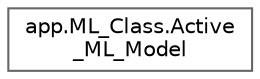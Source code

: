 digraph "Graphical Class Hierarchy"
{
 // LATEX_PDF_SIZE
  bgcolor="transparent";
  edge [fontname=Helvetica,fontsize=10,labelfontname=Helvetica,labelfontsize=10];
  node [fontname=Helvetica,fontsize=10,shape=box,height=0.2,width=0.4];
  rankdir="LR";
  Node0 [id="Node000000",label="app.ML_Class.Active\l_ML_Model",height=0.2,width=0.4,color="grey40", fillcolor="white", style="filled",URL="$classapp_1_1_m_l___class_1_1_active___m_l___model.html",tooltip=" "];
}
